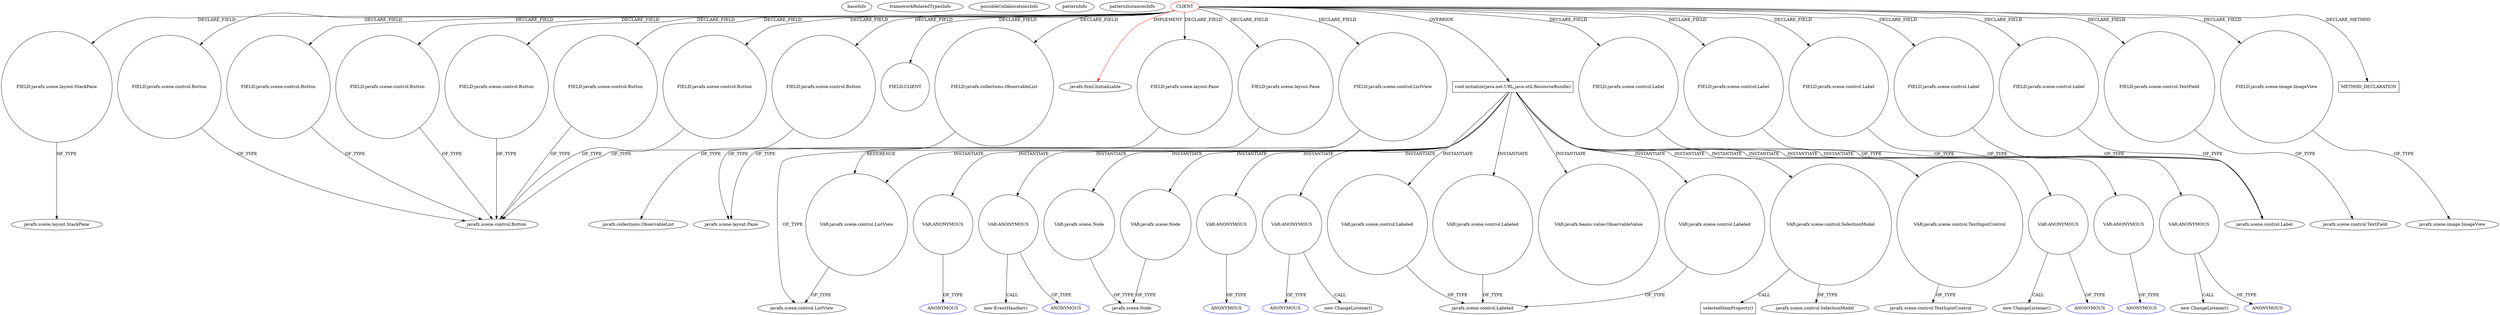 digraph {
baseInfo[graphId=1700,category="pattern",isAnonymous=false,possibleRelation=false]
frameworkRelatedTypesInfo[0="javafx.fxml.Initializable"]
possibleCollaborationsInfo[]
patternInfo[frequency=2.0,patternRootClient=0]
patternInstancesInfo[0="hock323-eventManager~/hock323-eventManager/EventManager-master/src/eventManager/controller/pokerTournament/TournamentController.java~TournamentController~3009",1="mouradsaadi-LO23-IHM~/mouradsaadi-LO23-IHM/LO23-IHM-master/Sudoku-IHM/src/sudoko/ihm/vue/FXMLDocumentController.java~FXMLDocumentController~3651"]
42[label="FIELD:javafx.scene.layout.StackPane",vertexType="FIELD_DECLARATION",isFrameworkType=false,shape=circle]
0[label="CLIENT",vertexType="ROOT_CLIENT_CLASS_DECLARATION",isFrameworkType=false,color=red]
59[label="FIELD:javafx.scene.control.Button",vertexType="FIELD_DECLARATION",isFrameworkType=false,shape=circle]
10[label="FIELD:javafx.scene.control.Button",vertexType="FIELD_DECLARATION",isFrameworkType=false,shape=circle]
8[label="FIELD:javafx.scene.control.Button",vertexType="FIELD_DECLARATION",isFrameworkType=false,shape=circle]
4[label="FIELD:javafx.scene.control.Button",vertexType="FIELD_DECLARATION",isFrameworkType=false,shape=circle]
79[label="FIELD:javafx.scene.control.Button",vertexType="FIELD_DECLARATION",isFrameworkType=false,shape=circle]
142[label="FIELD:javafx.scene.control.Button",vertexType="FIELD_DECLARATION",isFrameworkType=false,shape=circle]
48[label="FIELD:javafx.scene.control.Button",vertexType="FIELD_DECLARATION",isFrameworkType=false,shape=circle]
20[label="FIELD:CLIENT",vertexType="FIELD_DECLARATION",isFrameworkType=false,shape=circle]
146[label="FIELD:javafx.collections.ObservableList",vertexType="FIELD_DECLARATION",isFrameworkType=false,shape=circle]
147[label="javafx.collections.ObservableList",vertexType="FRAMEWORK_INTERFACE_TYPE",isFrameworkType=false]
1[label="javafx.fxml.Initializable",vertexType="FRAMEWORK_INTERFACE_TYPE",isFrameworkType=false]
116[label="FIELD:javafx.scene.layout.Pane",vertexType="FIELD_DECLARATION",isFrameworkType=false,shape=circle]
41[label="javafx.scene.layout.Pane",vertexType="FRAMEWORK_CLASS_TYPE",isFrameworkType=false]
126[label="FIELD:javafx.scene.layout.Pane",vertexType="FIELD_DECLARATION",isFrameworkType=false,shape=circle]
152[label="void initialize(java.net.URL,java.util.ResourceBundle)",vertexType="OVERRIDING_METHOD_DECLARATION",isFrameworkType=false,shape=box]
243[label="VAR:javafx.scene.control.ListView",vertexType="VARIABLE_EXPRESION",isFrameworkType=false,shape=circle]
267[label="VAR:javafx.scene.control.SelectionModel",vertexType="VARIABLE_EXPRESION",isFrameworkType=false,shape=circle]
269[label="javafx.scene.control.SelectionModel",vertexType="FRAMEWORK_CLASS_TYPE",isFrameworkType=false]
2[label="FIELD:javafx.scene.control.ListView",vertexType="FIELD_DECLARATION",isFrameworkType=false,shape=circle]
336[label="VAR:javafx.scene.control.TextInputControl",vertexType="VARIABLE_EXPRESION",isFrameworkType=false,shape=circle]
98[label="FIELD:javafx.scene.control.Label",vertexType="FIELD_DECLARATION",isFrameworkType=false,shape=circle]
27[label="javafx.scene.control.Label",vertexType="FRAMEWORK_CLASS_TYPE",isFrameworkType=false]
61[label="FIELD:javafx.scene.control.Label",vertexType="FIELD_DECLARATION",isFrameworkType=false,shape=circle]
50[label="FIELD:javafx.scene.control.Label",vertexType="FIELD_DECLARATION",isFrameworkType=false,shape=circle]
57[label="FIELD:javafx.scene.control.Label",vertexType="FIELD_DECLARATION",isFrameworkType=false,shape=circle]
65[label="FIELD:javafx.scene.control.Label",vertexType="FIELD_DECLARATION",isFrameworkType=false,shape=circle]
43[label="javafx.scene.layout.StackPane",vertexType="FRAMEWORK_CLASS_TYPE",isFrameworkType=false]
5[label="javafx.scene.control.Button",vertexType="FRAMEWORK_CLASS_TYPE",isFrameworkType=false]
338[label="javafx.scene.control.TextInputControl",vertexType="FRAMEWORK_CLASS_TYPE",isFrameworkType=false]
130[label="FIELD:javafx.scene.control.TextField",vertexType="FIELD_DECLARATION",isFrameworkType=false,shape=circle]
211[label="VAR:javafx.scene.Node",vertexType="VARIABLE_EXPRESION",isFrameworkType=false,shape=circle]
189[label="javafx.scene.Node",vertexType="FRAMEWORK_CLASS_TYPE",isFrameworkType=false]
196[label="VAR:ANONYMOUS",vertexType="VARIABLE_EXPRESION",isFrameworkType=false,shape=circle]
249[label="VAR:ANONYMOUS",vertexType="VARIABLE_EXPRESION",isFrameworkType=false,shape=circle]
234[label="VAR:ANONYMOUS",vertexType="VARIABLE_EXPRESION",isFrameworkType=false,shape=circle]
220[label="VAR:ANONYMOUS",vertexType="VARIABLE_EXPRESION",isFrameworkType=false,shape=circle]
328[label="VAR:ANONYMOUS",vertexType="VARIABLE_EXPRESION",isFrameworkType=false,shape=circle]
274[label="VAR:ANONYMOUS",vertexType="VARIABLE_EXPRESION",isFrameworkType=false,shape=circle]
208[label="VAR:ANONYMOUS",vertexType="VARIABLE_EXPRESION",isFrameworkType=false,shape=circle]
7[label="javafx.scene.control.TextField",vertexType="FRAMEWORK_CLASS_TYPE",isFrameworkType=false]
156[label="VAR:javafx.scene.control.Labeled",vertexType="VARIABLE_EXPRESION",isFrameworkType=false,shape=circle]
165[label="VAR:javafx.scene.control.Labeled",vertexType="VARIABLE_EXPRESION",isFrameworkType=false,shape=circle]
174[label="VAR:javafx.scene.control.Labeled",vertexType="VARIABLE_EXPRESION",isFrameworkType=false,shape=circle]
122[label="FIELD:javafx.scene.image.ImageView",vertexType="FIELD_DECLARATION",isFrameworkType=false,shape=circle]
115[label="javafx.scene.image.ImageView",vertexType="FRAMEWORK_CLASS_TYPE",isFrameworkType=false]
647[label="METHOD_DECLARATION",vertexType="CLIENT_METHOD_DECLARATION",isFrameworkType=false,shape=box]
275[label="ANONYMOUS",vertexType="REFERENCE_ANONYMOUS_DECLARATION",isFrameworkType=false,color=blue]
209[label="ANONYMOUS",vertexType="REFERENCE_ANONYMOUS_DECLARATION",isFrameworkType=false,color=blue]
235[label="ANONYMOUS",vertexType="REFERENCE_ANONYMOUS_DECLARATION",isFrameworkType=false,color=blue]
197[label="ANONYMOUS",vertexType="REFERENCE_ANONYMOUS_DECLARATION",isFrameworkType=false,color=blue]
221[label="ANONYMOUS",vertexType="REFERENCE_ANONYMOUS_DECLARATION",isFrameworkType=false,color=blue]
250[label="ANONYMOUS",vertexType="REFERENCE_ANONYMOUS_DECLARATION",isFrameworkType=false,color=blue]
329[label="ANONYMOUS",vertexType="REFERENCE_ANONYMOUS_DECLARATION",isFrameworkType=false,color=blue]
327[label="new EventHandler()",vertexType="CONSTRUCTOR_CALL",isFrameworkType=false]
195[label="new ChangeListener()",vertexType="CONSTRUCTOR_CALL",isFrameworkType=false]
207[label="new ChangeListener()",vertexType="CONSTRUCTOR_CALL",isFrameworkType=false]
233[label="new ChangeListener()",vertexType="CONSTRUCTOR_CALL",isFrameworkType=false]
199[label="VAR:javafx.scene.Node",vertexType="VARIABLE_EXPRESION",isFrameworkType=false,shape=circle]
268[label="selectedItemProperty()",vertexType="INSIDE_CALL",isFrameworkType=false,shape=box]
158[label="javafx.scene.control.Labeled",vertexType="FRAMEWORK_CLASS_TYPE",isFrameworkType=false]
3[label="javafx.scene.control.ListView",vertexType="FRAMEWORK_CLASS_TYPE",isFrameworkType=false]
264[label="VAR:javafx.beans.value.ObservableValue",vertexType="VARIABLE_EXPRESION",isFrameworkType=false,shape=circle]
0->48[label="DECLARE_FIELD"]
79->5[label="OF_TYPE"]
211->189[label="OF_TYPE"]
152->220[label="INSTANTIATE"]
234->233[label="CALL"]
59->5[label="OF_TYPE"]
196->195[label="CALL"]
152->328[label="INSTANTIATE"]
0->8[label="DECLARE_FIELD"]
274->275[label="OF_TYPE"]
42->43[label="OF_TYPE"]
328->329[label="OF_TYPE"]
156->158[label="OF_TYPE"]
152->174[label="INSTANTIATE"]
142->5[label="OF_TYPE"]
65->27[label="OF_TYPE"]
174->158[label="OF_TYPE"]
336->338[label="OF_TYPE"]
48->5[label="OF_TYPE"]
0->4[label="DECLARE_FIELD"]
0->98[label="DECLARE_FIELD"]
152->211[label="INSTANTIATE"]
152->156[label="INSTANTIATE"]
0->130[label="DECLARE_FIELD"]
0->42[label="DECLARE_FIELD"]
0->61[label="DECLARE_FIELD"]
152->196[label="INSTANTIATE"]
122->115[label="OF_TYPE"]
0->116[label="DECLARE_FIELD"]
165->158[label="OF_TYPE"]
8->5[label="OF_TYPE"]
152->336[label="INSTANTIATE"]
130->7[label="OF_TYPE"]
126->41[label="OF_TYPE"]
152->264[label="INSTANTIATE"]
152->208[label="INSTANTIATE"]
0->122[label="DECLARE_FIELD"]
152->199[label="INSTANTIATE"]
0->1[label="IMPLEMENT",color=red]
267->269[label="OF_TYPE"]
0->126[label="DECLARE_FIELD"]
0->20[label="DECLARE_FIELD"]
152->234[label="INSTANTIATE"]
152->274[label="INSTANTIATE"]
2->243[label="REFERENCE"]
196->197[label="OF_TYPE"]
98->27[label="OF_TYPE"]
234->235[label="OF_TYPE"]
0->152[label="OVERRIDE"]
199->189[label="OF_TYPE"]
146->147[label="OF_TYPE"]
57->27[label="OF_TYPE"]
0->50[label="DECLARE_FIELD"]
0->10[label="DECLARE_FIELD"]
50->27[label="OF_TYPE"]
0->146[label="DECLARE_FIELD"]
208->207[label="CALL"]
0->142[label="DECLARE_FIELD"]
0->647[label="DECLARE_METHOD"]
152->165[label="INSTANTIATE"]
0->2[label="DECLARE_FIELD"]
10->5[label="OF_TYPE"]
152->267[label="INSTANTIATE"]
328->327[label="CALL"]
4->5[label="OF_TYPE"]
2->3[label="OF_TYPE"]
0->57[label="DECLARE_FIELD"]
249->250[label="OF_TYPE"]
0->79[label="DECLARE_FIELD"]
267->268[label="CALL"]
152->249[label="INSTANTIATE"]
61->27[label="OF_TYPE"]
220->221[label="OF_TYPE"]
208->209[label="OF_TYPE"]
0->59[label="DECLARE_FIELD"]
0->65[label="DECLARE_FIELD"]
116->41[label="OF_TYPE"]
243->3[label="OF_TYPE"]
152->243[label="INSTANTIATE"]
}
